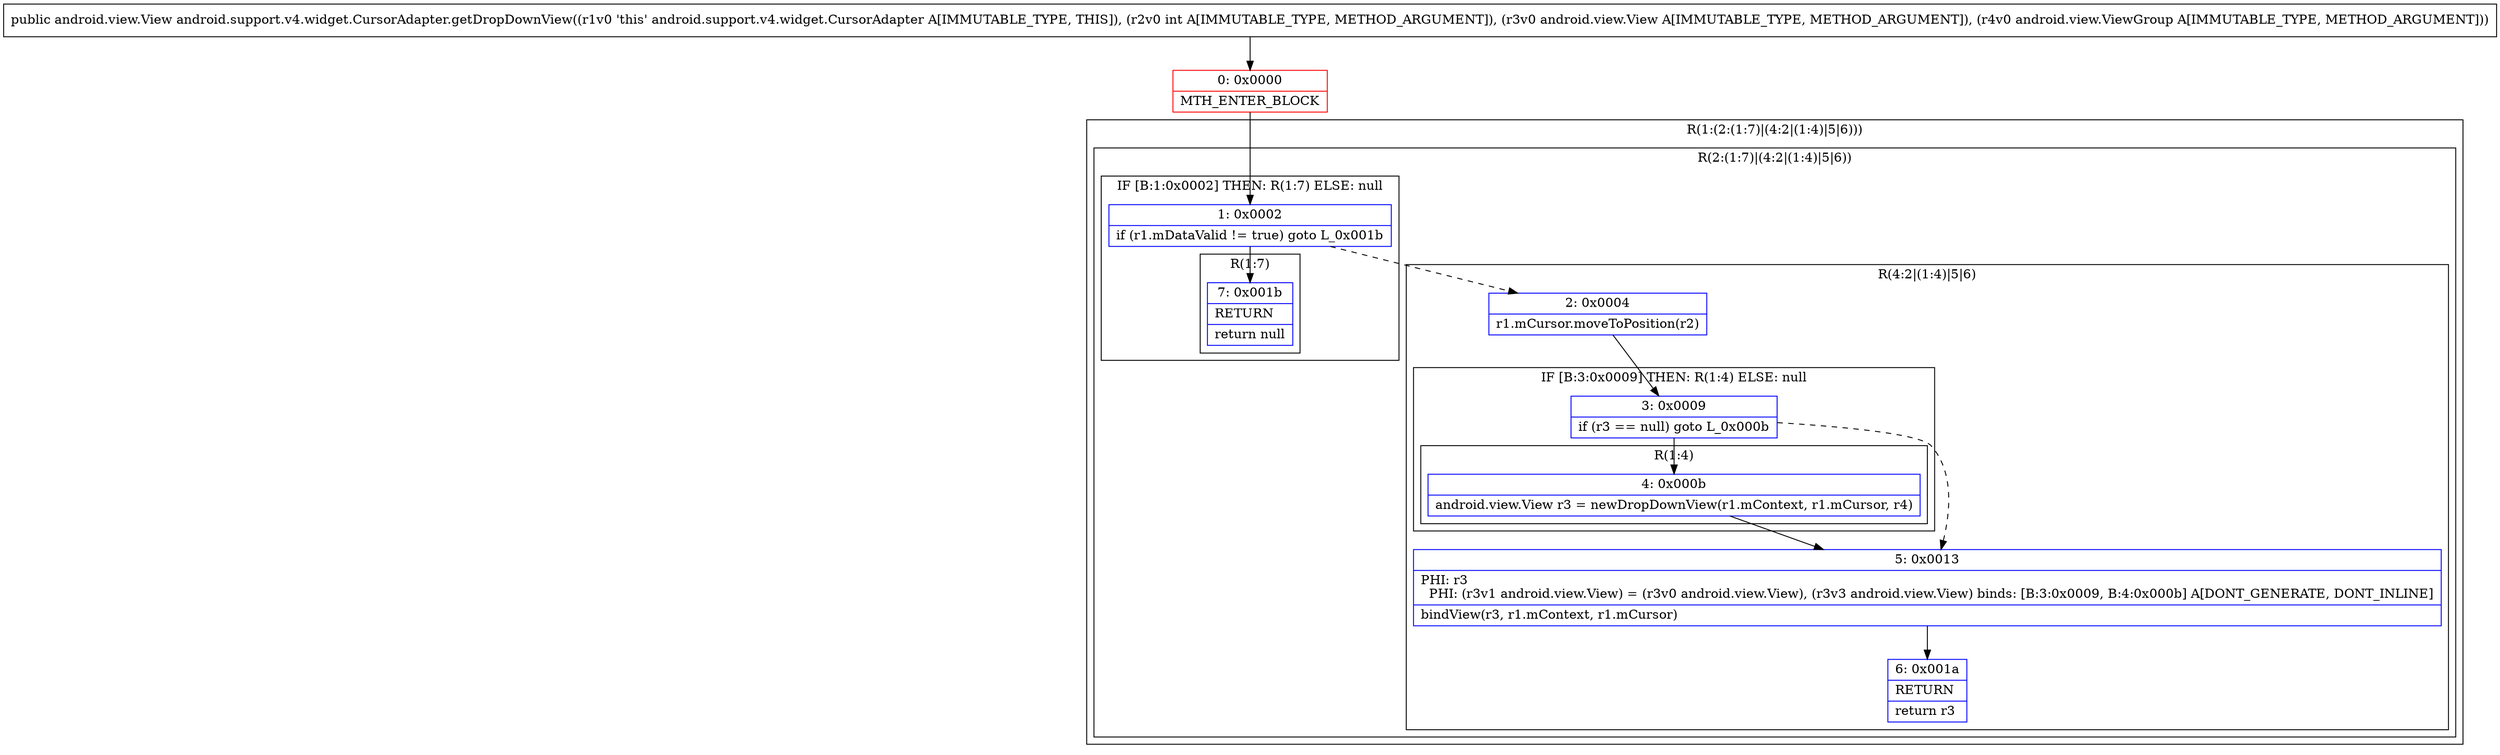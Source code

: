 digraph "CFG forandroid.support.v4.widget.CursorAdapter.getDropDownView(ILandroid\/view\/View;Landroid\/view\/ViewGroup;)Landroid\/view\/View;" {
subgraph cluster_Region_1715366936 {
label = "R(1:(2:(1:7)|(4:2|(1:4)|5|6)))";
node [shape=record,color=blue];
subgraph cluster_Region_1967981411 {
label = "R(2:(1:7)|(4:2|(1:4)|5|6))";
node [shape=record,color=blue];
subgraph cluster_IfRegion_740548401 {
label = "IF [B:1:0x0002] THEN: R(1:7) ELSE: null";
node [shape=record,color=blue];
Node_1 [shape=record,label="{1\:\ 0x0002|if (r1.mDataValid != true) goto L_0x001b\l}"];
subgraph cluster_Region_1340572105 {
label = "R(1:7)";
node [shape=record,color=blue];
Node_7 [shape=record,label="{7\:\ 0x001b|RETURN\l|return null\l}"];
}
}
subgraph cluster_Region_1512860289 {
label = "R(4:2|(1:4)|5|6)";
node [shape=record,color=blue];
Node_2 [shape=record,label="{2\:\ 0x0004|r1.mCursor.moveToPosition(r2)\l}"];
subgraph cluster_IfRegion_1206332604 {
label = "IF [B:3:0x0009] THEN: R(1:4) ELSE: null";
node [shape=record,color=blue];
Node_3 [shape=record,label="{3\:\ 0x0009|if (r3 == null) goto L_0x000b\l}"];
subgraph cluster_Region_1972353318 {
label = "R(1:4)";
node [shape=record,color=blue];
Node_4 [shape=record,label="{4\:\ 0x000b|android.view.View r3 = newDropDownView(r1.mContext, r1.mCursor, r4)\l}"];
}
}
Node_5 [shape=record,label="{5\:\ 0x0013|PHI: r3 \l  PHI: (r3v1 android.view.View) = (r3v0 android.view.View), (r3v3 android.view.View) binds: [B:3:0x0009, B:4:0x000b] A[DONT_GENERATE, DONT_INLINE]\l|bindView(r3, r1.mContext, r1.mCursor)\l}"];
Node_6 [shape=record,label="{6\:\ 0x001a|RETURN\l|return r3\l}"];
}
}
}
Node_0 [shape=record,color=red,label="{0\:\ 0x0000|MTH_ENTER_BLOCK\l}"];
MethodNode[shape=record,label="{public android.view.View android.support.v4.widget.CursorAdapter.getDropDownView((r1v0 'this' android.support.v4.widget.CursorAdapter A[IMMUTABLE_TYPE, THIS]), (r2v0 int A[IMMUTABLE_TYPE, METHOD_ARGUMENT]), (r3v0 android.view.View A[IMMUTABLE_TYPE, METHOD_ARGUMENT]), (r4v0 android.view.ViewGroup A[IMMUTABLE_TYPE, METHOD_ARGUMENT])) }"];
MethodNode -> Node_0;
Node_1 -> Node_2[style=dashed];
Node_1 -> Node_7;
Node_2 -> Node_3;
Node_3 -> Node_4;
Node_3 -> Node_5[style=dashed];
Node_4 -> Node_5;
Node_5 -> Node_6;
Node_0 -> Node_1;
}

